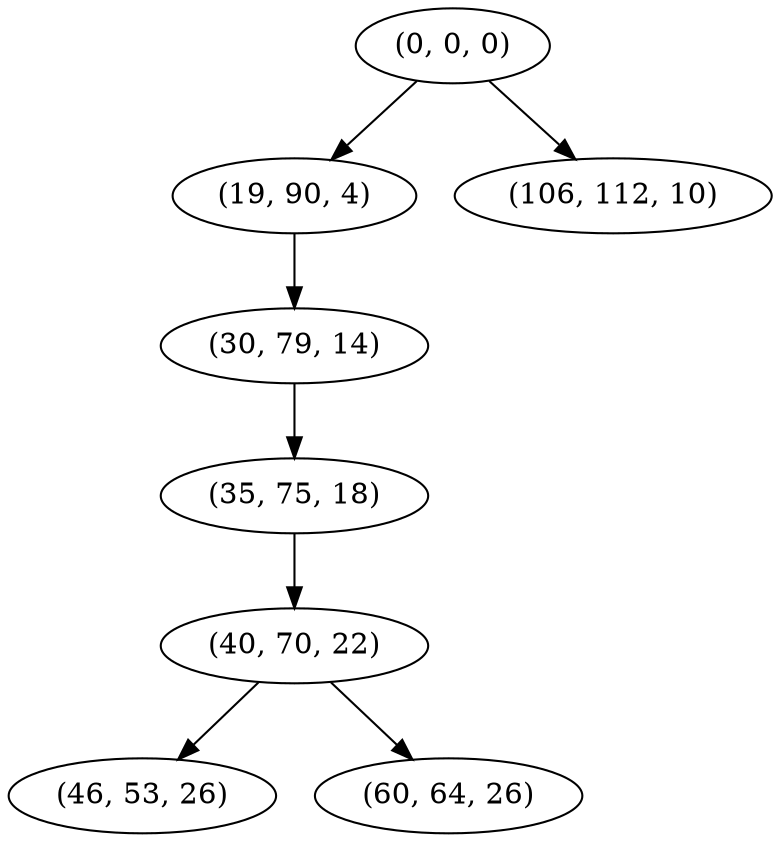 digraph tree {
    "(0, 0, 0)";
    "(19, 90, 4)";
    "(30, 79, 14)";
    "(35, 75, 18)";
    "(40, 70, 22)";
    "(46, 53, 26)";
    "(60, 64, 26)";
    "(106, 112, 10)";
    "(0, 0, 0)" -> "(19, 90, 4)";
    "(0, 0, 0)" -> "(106, 112, 10)";
    "(19, 90, 4)" -> "(30, 79, 14)";
    "(30, 79, 14)" -> "(35, 75, 18)";
    "(35, 75, 18)" -> "(40, 70, 22)";
    "(40, 70, 22)" -> "(46, 53, 26)";
    "(40, 70, 22)" -> "(60, 64, 26)";
}
